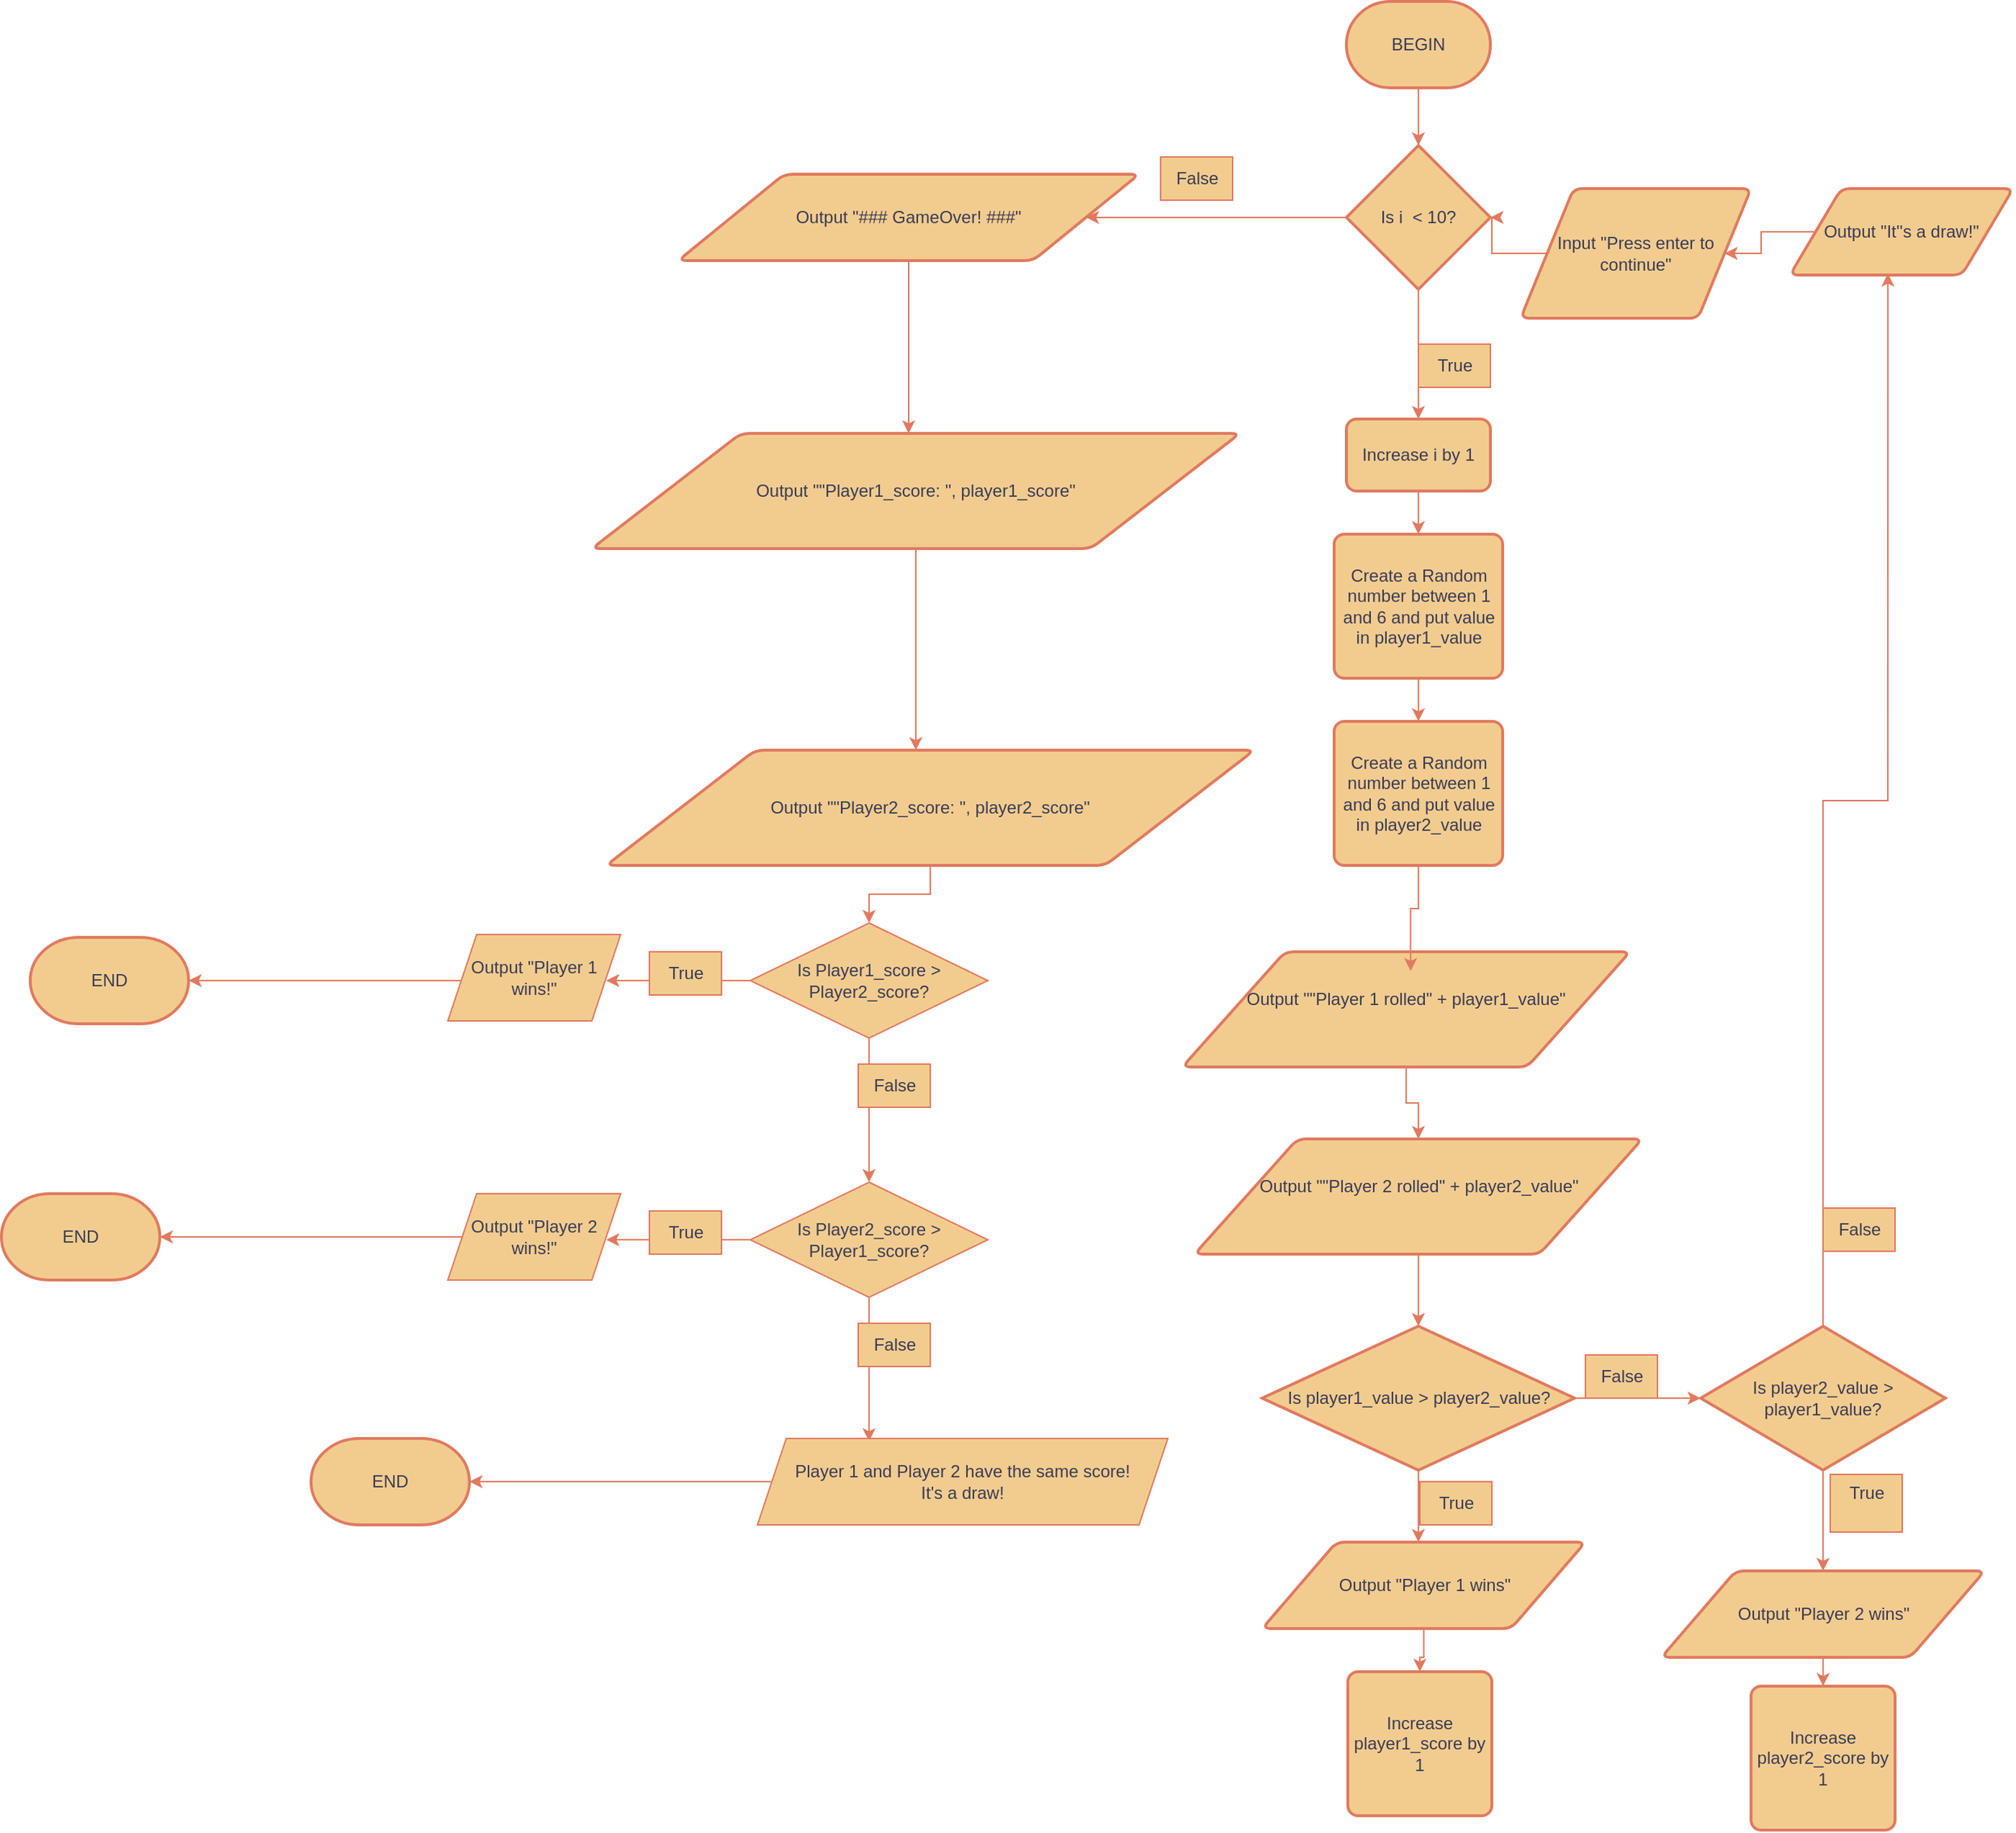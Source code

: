 <mxfile version="26.0.10">
  <diagram name="Page-1" id="tGh5VpC0TgsUZTne9GT4">
    <mxGraphModel dx="5266" dy="2109" grid="1" gridSize="10" guides="1" tooltips="1" connect="1" arrows="1" fold="1" page="1" pageScale="1" pageWidth="1169" pageHeight="827" math="0" shadow="0">
      <root>
        <mxCell id="0" />
        <mxCell id="1" parent="0" />
        <mxCell id="5wXg5iF7JHhOf3Hfwet5-2" style="edgeStyle=orthogonalEdgeStyle;rounded=0;orthogonalLoop=1;jettySize=auto;html=1;fillColor=#F2CC8F;strokeColor=#E07A5F;labelBackgroundColor=none;fontColor=default;" parent="1" source="5wXg5iF7JHhOf3Hfwet5-1" target="5wXg5iF7JHhOf3Hfwet5-3" edge="1">
          <mxGeometry relative="1" as="geometry">
            <mxPoint x="414" y="200" as="targetPoint" />
          </mxGeometry>
        </mxCell>
        <mxCell id="5wXg5iF7JHhOf3Hfwet5-1" value="BEGIN" style="strokeWidth=2;html=1;shape=mxgraph.flowchart.terminator;whiteSpace=wrap;fillColor=#F2CC8F;strokeColor=#E07A5F;labelBackgroundColor=none;fontColor=#393C56;" parent="1" vertex="1">
          <mxGeometry x="364" y="50" width="100" height="60" as="geometry" />
        </mxCell>
        <mxCell id="5wXg5iF7JHhOf3Hfwet5-4" style="edgeStyle=orthogonalEdgeStyle;rounded=0;orthogonalLoop=1;jettySize=auto;html=1;entryX=0.5;entryY=0;entryDx=0;entryDy=0;fillColor=#F2CC8F;strokeColor=#E07A5F;labelBackgroundColor=none;fontColor=default;" parent="1" source="5wXg5iF7JHhOf3Hfwet5-3" target="5wXg5iF7JHhOf3Hfwet5-201" edge="1">
          <mxGeometry relative="1" as="geometry">
            <mxPoint x="413" y="323.01" as="targetPoint" />
          </mxGeometry>
        </mxCell>
        <mxCell id="5wXg5iF7JHhOf3Hfwet5-210" style="edgeStyle=orthogonalEdgeStyle;rounded=0;orthogonalLoop=1;jettySize=auto;html=1;fillColor=#F2CC8F;strokeColor=#E07A5F;labelBackgroundColor=none;fontColor=default;" parent="1" source="5wXg5iF7JHhOf3Hfwet5-3" edge="1" target="5wXg5iF7JHhOf3Hfwet5-218">
          <mxGeometry relative="1" as="geometry">
            <mxPoint x="210" y="200" as="targetPoint" />
          </mxGeometry>
        </mxCell>
        <mxCell id="5wXg5iF7JHhOf3Hfwet5-3" value="Is i&amp;nbsp; &amp;lt; 10?" style="strokeWidth=2;html=1;shape=mxgraph.flowchart.decision;whiteSpace=wrap;fillColor=#F2CC8F;strokeColor=#E07A5F;labelBackgroundColor=none;fontColor=#393C56;" parent="1" vertex="1">
          <mxGeometry x="364" y="150" width="100" height="100" as="geometry" />
        </mxCell>
        <mxCell id="5wXg5iF7JHhOf3Hfwet5-7" style="edgeStyle=orthogonalEdgeStyle;rounded=0;orthogonalLoop=1;jettySize=auto;html=1;fillColor=#F2CC8F;strokeColor=#E07A5F;labelBackgroundColor=none;fontColor=default;" parent="1" source="5wXg5iF7JHhOf3Hfwet5-6" edge="1">
          <mxGeometry relative="1" as="geometry">
            <mxPoint x="414" y="550" as="targetPoint" />
          </mxGeometry>
        </mxCell>
        <mxCell id="5wXg5iF7JHhOf3Hfwet5-6" value="Create a Random number between 1 and 6 and put value in player1_value" style="rounded=1;whiteSpace=wrap;html=1;absoluteArcSize=1;arcSize=14;strokeWidth=2;fillColor=#F2CC8F;strokeColor=#E07A5F;labelBackgroundColor=none;fontColor=#393C56;" parent="1" vertex="1">
          <mxGeometry x="355.5" y="420" width="117" height="100" as="geometry" />
        </mxCell>
        <mxCell id="5wXg5iF7JHhOf3Hfwet5-8" value="Create a Random number between 1 and 6 and put value in player2_value" style="rounded=1;whiteSpace=wrap;html=1;absoluteArcSize=1;arcSize=14;strokeWidth=2;fillColor=#F2CC8F;strokeColor=#E07A5F;labelBackgroundColor=none;fontColor=#393C56;" parent="1" vertex="1">
          <mxGeometry x="355.5" y="550" width="117" height="100" as="geometry" />
        </mxCell>
        <mxCell id="5wXg5iF7JHhOf3Hfwet5-12" style="edgeStyle=orthogonalEdgeStyle;rounded=0;orthogonalLoop=1;jettySize=auto;html=1;fillColor=#F2CC8F;strokeColor=#E07A5F;labelBackgroundColor=none;fontColor=default;" parent="1" source="5wXg5iF7JHhOf3Hfwet5-9" target="5wXg5iF7JHhOf3Hfwet5-11" edge="1">
          <mxGeometry relative="1" as="geometry" />
        </mxCell>
        <mxCell id="5wXg5iF7JHhOf3Hfwet5-9" value="Output &quot;&quot;Player 1 rolled&quot; + player1_value&quot;&lt;div&gt;&lt;br&gt;&lt;/div&gt;" style="shape=parallelogram;html=1;strokeWidth=2;perimeter=parallelogramPerimeter;whiteSpace=wrap;rounded=1;arcSize=12;size=0.23;fillColor=#F2CC8F;strokeColor=#E07A5F;labelBackgroundColor=none;fontColor=#393C56;" parent="1" vertex="1">
          <mxGeometry x="250" y="710" width="311" height="80" as="geometry" />
        </mxCell>
        <mxCell id="5wXg5iF7JHhOf3Hfwet5-10" style="edgeStyle=orthogonalEdgeStyle;rounded=0;orthogonalLoop=1;jettySize=auto;html=1;entryX=0.51;entryY=0.167;entryDx=0;entryDy=0;entryPerimeter=0;fillColor=#F2CC8F;strokeColor=#E07A5F;labelBackgroundColor=none;fontColor=default;" parent="1" source="5wXg5iF7JHhOf3Hfwet5-8" target="5wXg5iF7JHhOf3Hfwet5-9" edge="1">
          <mxGeometry relative="1" as="geometry" />
        </mxCell>
        <mxCell id="5wXg5iF7JHhOf3Hfwet5-13" style="edgeStyle=orthogonalEdgeStyle;rounded=0;orthogonalLoop=1;jettySize=auto;html=1;fillColor=#F2CC8F;strokeColor=#E07A5F;labelBackgroundColor=none;fontColor=default;" parent="1" source="5wXg5iF7JHhOf3Hfwet5-11" target="5wXg5iF7JHhOf3Hfwet5-14" edge="1">
          <mxGeometry relative="1" as="geometry">
            <mxPoint x="414.0" y="1030" as="targetPoint" />
          </mxGeometry>
        </mxCell>
        <mxCell id="5wXg5iF7JHhOf3Hfwet5-11" value="Output &quot;&quot;Player 2 rolled&quot; + player2_value&quot;&lt;div&gt;&lt;br&gt;&lt;/div&gt;" style="shape=parallelogram;html=1;strokeWidth=2;perimeter=parallelogramPerimeter;whiteSpace=wrap;rounded=1;arcSize=12;size=0.23;fillColor=#F2CC8F;strokeColor=#E07A5F;labelBackgroundColor=none;fontColor=#393C56;" parent="1" vertex="1">
          <mxGeometry x="258.5" y="840" width="311" height="80" as="geometry" />
        </mxCell>
        <mxCell id="5wXg5iF7JHhOf3Hfwet5-15" style="edgeStyle=orthogonalEdgeStyle;rounded=0;orthogonalLoop=1;jettySize=auto;html=1;fillColor=#F2CC8F;strokeColor=#E07A5F;labelBackgroundColor=none;fontColor=default;" parent="1" source="5wXg5iF7JHhOf3Hfwet5-14" edge="1">
          <mxGeometry relative="1" as="geometry">
            <mxPoint x="414" y="1120" as="targetPoint" />
          </mxGeometry>
        </mxCell>
        <mxCell id="5wXg5iF7JHhOf3Hfwet5-190" style="edgeStyle=orthogonalEdgeStyle;rounded=0;orthogonalLoop=1;jettySize=auto;html=1;fillColor=#F2CC8F;strokeColor=#E07A5F;labelBackgroundColor=none;fontColor=default;" parent="1" source="5wXg5iF7JHhOf3Hfwet5-14" edge="1">
          <mxGeometry relative="1" as="geometry">
            <mxPoint x="610" y="1020" as="targetPoint" />
          </mxGeometry>
        </mxCell>
        <mxCell id="5wXg5iF7JHhOf3Hfwet5-14" value="Is player1_value &amp;gt; player2_value?" style="strokeWidth=2;html=1;shape=mxgraph.flowchart.decision;whiteSpace=wrap;fillColor=#F2CC8F;strokeColor=#E07A5F;labelBackgroundColor=none;fontColor=#393C56;" parent="1" vertex="1">
          <mxGeometry x="305.5" y="970" width="217" height="100" as="geometry" />
        </mxCell>
        <mxCell id="5wXg5iF7JHhOf3Hfwet5-186" value="True" style="text;html=1;align=center;verticalAlign=middle;resizable=0;points=[];autosize=1;strokeColor=#E07A5F;fillColor=#F2CC8F;labelBackgroundColor=none;fontColor=#393C56;" parent="1" vertex="1">
          <mxGeometry x="415" y="1078" width="50" height="30" as="geometry" />
        </mxCell>
        <mxCell id="5wXg5iF7JHhOf3Hfwet5-189" style="edgeStyle=orthogonalEdgeStyle;rounded=0;orthogonalLoop=1;jettySize=auto;html=1;fillColor=#F2CC8F;strokeColor=#E07A5F;labelBackgroundColor=none;fontColor=default;" parent="1" source="5wXg5iF7JHhOf3Hfwet5-187" target="5wXg5iF7JHhOf3Hfwet5-188" edge="1">
          <mxGeometry relative="1" as="geometry" />
        </mxCell>
        <mxCell id="5wXg5iF7JHhOf3Hfwet5-187" value="Output &quot;Player 1 wins&quot;" style="shape=parallelogram;html=1;strokeWidth=2;perimeter=parallelogramPerimeter;whiteSpace=wrap;rounded=1;arcSize=12;size=0.23;fillColor=#F2CC8F;strokeColor=#E07A5F;labelBackgroundColor=none;fontColor=#393C56;" parent="1" vertex="1">
          <mxGeometry x="305.5" y="1120" width="224.5" height="60" as="geometry" />
        </mxCell>
        <mxCell id="5wXg5iF7JHhOf3Hfwet5-188" value="Increase player1_score by 1" style="rounded=1;whiteSpace=wrap;html=1;absoluteArcSize=1;arcSize=14;strokeWidth=2;fillColor=#F2CC8F;strokeColor=#E07A5F;labelBackgroundColor=none;fontColor=#393C56;" parent="1" vertex="1">
          <mxGeometry x="365" y="1210" width="100" height="100" as="geometry" />
        </mxCell>
        <mxCell id="5wXg5iF7JHhOf3Hfwet5-191" value="False" style="text;html=1;align=center;verticalAlign=middle;resizable=0;points=[];autosize=1;strokeColor=#E07A5F;fillColor=#F2CC8F;labelBackgroundColor=none;fontColor=#393C56;" parent="1" vertex="1">
          <mxGeometry x="530" y="990" width="50" height="30" as="geometry" />
        </mxCell>
        <mxCell id="5wXg5iF7JHhOf3Hfwet5-193" style="edgeStyle=orthogonalEdgeStyle;rounded=0;orthogonalLoop=1;jettySize=auto;html=1;fillColor=#F2CC8F;strokeColor=#E07A5F;labelBackgroundColor=none;fontColor=default;" parent="1" source="5wXg5iF7JHhOf3Hfwet5-192" edge="1">
          <mxGeometry relative="1" as="geometry">
            <mxPoint x="695" y="1140" as="targetPoint" />
          </mxGeometry>
        </mxCell>
        <mxCell id="5wXg5iF7JHhOf3Hfwet5-198" style="edgeStyle=orthogonalEdgeStyle;rounded=0;orthogonalLoop=1;jettySize=auto;html=1;entryX=0.439;entryY=0.983;entryDx=0;entryDy=0;entryPerimeter=0;fillColor=#F2CC8F;strokeColor=#E07A5F;labelBackgroundColor=none;fontColor=default;" parent="1" source="5wXg5iF7JHhOf3Hfwet5-192" target="5wXg5iF7JHhOf3Hfwet5-200" edge="1">
          <mxGeometry relative="1" as="geometry">
            <mxPoint x="695" y="850" as="targetPoint" />
          </mxGeometry>
        </mxCell>
        <mxCell id="5wXg5iF7JHhOf3Hfwet5-192" value="Is player2_value &amp;gt; player1_value?" style="strokeWidth=2;html=1;shape=mxgraph.flowchart.decision;whiteSpace=wrap;fillColor=#F2CC8F;strokeColor=#E07A5F;labelBackgroundColor=none;fontColor=#393C56;" parent="1" vertex="1">
          <mxGeometry x="610" y="970" width="170" height="100" as="geometry" />
        </mxCell>
        <mxCell id="5wXg5iF7JHhOf3Hfwet5-194" value="True&lt;div&gt;&lt;br&gt;&lt;/div&gt;" style="text;html=1;align=center;verticalAlign=middle;resizable=0;points=[];autosize=1;strokeColor=#E07A5F;fillColor=#F2CC8F;labelBackgroundColor=none;fontColor=#393C56;" parent="1" vertex="1">
          <mxGeometry x="700" y="1073" width="50" height="40" as="geometry" />
        </mxCell>
        <mxCell id="5wXg5iF7JHhOf3Hfwet5-197" style="edgeStyle=orthogonalEdgeStyle;rounded=0;orthogonalLoop=1;jettySize=auto;html=1;fillColor=#F2CC8F;strokeColor=#E07A5F;labelBackgroundColor=none;fontColor=default;" parent="1" source="5wXg5iF7JHhOf3Hfwet5-195" target="5wXg5iF7JHhOf3Hfwet5-196" edge="1">
          <mxGeometry relative="1" as="geometry" />
        </mxCell>
        <mxCell id="5wXg5iF7JHhOf3Hfwet5-195" value="Output &quot;Player 2 wins&quot;" style="shape=parallelogram;html=1;strokeWidth=2;perimeter=parallelogramPerimeter;whiteSpace=wrap;rounded=1;arcSize=12;size=0.23;fillColor=#F2CC8F;strokeColor=#E07A5F;labelBackgroundColor=none;fontColor=#393C56;" parent="1" vertex="1">
          <mxGeometry x="582.75" y="1140" width="224.5" height="60" as="geometry" />
        </mxCell>
        <mxCell id="5wXg5iF7JHhOf3Hfwet5-196" value="Increase player2_score by 1" style="rounded=1;whiteSpace=wrap;html=1;absoluteArcSize=1;arcSize=14;strokeWidth=2;fillColor=#F2CC8F;strokeColor=#E07A5F;labelBackgroundColor=none;fontColor=#393C56;" parent="1" vertex="1">
          <mxGeometry x="645" y="1220" width="100" height="100" as="geometry" />
        </mxCell>
        <mxCell id="5wXg5iF7JHhOf3Hfwet5-199" value="False" style="text;html=1;align=center;verticalAlign=middle;resizable=0;points=[];autosize=1;strokeColor=#E07A5F;fillColor=#F2CC8F;labelBackgroundColor=none;fontColor=#393C56;" parent="1" vertex="1">
          <mxGeometry x="695" y="888" width="50" height="30" as="geometry" />
        </mxCell>
        <mxCell id="5wXg5iF7JHhOf3Hfwet5-214" style="edgeStyle=orthogonalEdgeStyle;rounded=0;orthogonalLoop=1;jettySize=auto;html=1;fillColor=#F2CC8F;strokeColor=#E07A5F;labelBackgroundColor=none;fontColor=default;" parent="1" source="5wXg5iF7JHhOf3Hfwet5-200" target="5wXg5iF7JHhOf3Hfwet5-213" edge="1">
          <mxGeometry relative="1" as="geometry" />
        </mxCell>
        <mxCell id="5wXg5iF7JHhOf3Hfwet5-200" value="Output &quot;It&#39;&#39;s a draw!&quot;" style="shape=parallelogram;html=1;strokeWidth=2;perimeter=parallelogramPerimeter;whiteSpace=wrap;rounded=1;arcSize=12;size=0.23;fillColor=#F2CC8F;strokeColor=#E07A5F;labelBackgroundColor=none;fontColor=#393C56;" parent="1" vertex="1">
          <mxGeometry x="672" y="180" width="155" height="60" as="geometry" />
        </mxCell>
        <mxCell id="5wXg5iF7JHhOf3Hfwet5-204" style="edgeStyle=orthogonalEdgeStyle;rounded=0;orthogonalLoop=1;jettySize=auto;html=1;fillColor=#F2CC8F;strokeColor=#E07A5F;labelBackgroundColor=none;fontColor=default;" parent="1" source="5wXg5iF7JHhOf3Hfwet5-201" target="5wXg5iF7JHhOf3Hfwet5-6" edge="1">
          <mxGeometry relative="1" as="geometry" />
        </mxCell>
        <mxCell id="5wXg5iF7JHhOf3Hfwet5-201" value="Increase i by 1" style="rounded=1;whiteSpace=wrap;html=1;absoluteArcSize=1;arcSize=14;strokeWidth=2;fillColor=#F2CC8F;strokeColor=#E07A5F;labelBackgroundColor=none;fontColor=#393C56;" parent="1" vertex="1">
          <mxGeometry x="364" y="340" width="100" height="50" as="geometry" />
        </mxCell>
        <mxCell id="5wXg5iF7JHhOf3Hfwet5-203" value="True" style="text;html=1;align=center;verticalAlign=middle;resizable=0;points=[];autosize=1;strokeColor=#E07A5F;fillColor=#F2CC8F;labelBackgroundColor=none;fontColor=#393C56;" parent="1" vertex="1">
          <mxGeometry x="414" y="288" width="50" height="30" as="geometry" />
        </mxCell>
        <mxCell id="5wXg5iF7JHhOf3Hfwet5-211" value="False" style="text;html=1;align=center;verticalAlign=middle;resizable=0;points=[];autosize=1;strokeColor=#E07A5F;fillColor=#F2CC8F;labelBackgroundColor=none;fontColor=#393C56;" parent="1" vertex="1">
          <mxGeometry x="235" y="158" width="50" height="30" as="geometry" />
        </mxCell>
        <mxCell id="5wXg5iF7JHhOf3Hfwet5-217" value="" style="edgeStyle=orthogonalEdgeStyle;rounded=0;orthogonalLoop=1;jettySize=auto;html=1;fillColor=#F2CC8F;strokeColor=#E07A5F;labelBackgroundColor=none;fontColor=default;" parent="1" source="5wXg5iF7JHhOf3Hfwet5-213" target="5wXg5iF7JHhOf3Hfwet5-3" edge="1">
          <mxGeometry relative="1" as="geometry" />
        </mxCell>
        <mxCell id="5wXg5iF7JHhOf3Hfwet5-213" value="Input &quot;Press enter to continue&quot;" style="shape=parallelogram;html=1;strokeWidth=2;perimeter=parallelogramPerimeter;whiteSpace=wrap;rounded=1;arcSize=12;size=0.23;fillColor=#F2CC8F;strokeColor=#E07A5F;labelBackgroundColor=none;fontColor=#393C56;" parent="1" vertex="1">
          <mxGeometry x="485" y="180" width="160" height="90" as="geometry" />
        </mxCell>
        <mxCell id="5wXg5iF7JHhOf3Hfwet5-219" style="edgeStyle=orthogonalEdgeStyle;rounded=0;orthogonalLoop=1;jettySize=auto;html=1;fillColor=#F2CC8F;strokeColor=#E07A5F;labelBackgroundColor=none;fontColor=default;" parent="1" source="5wXg5iF7JHhOf3Hfwet5-218" edge="1">
          <mxGeometry relative="1" as="geometry">
            <mxPoint x="60" y="350" as="targetPoint" />
          </mxGeometry>
        </mxCell>
        <mxCell id="5wXg5iF7JHhOf3Hfwet5-218" value="Output &quot;### GameOver! ###&quot;" style="shape=parallelogram;html=1;strokeWidth=2;perimeter=parallelogramPerimeter;whiteSpace=wrap;rounded=1;arcSize=12;size=0.23;fillColor=#F2CC8F;strokeColor=#E07A5F;labelBackgroundColor=none;fontColor=#393C56;" parent="1" vertex="1">
          <mxGeometry x="-100" y="170" width="320" height="60" as="geometry" />
        </mxCell>
        <mxCell id="5wXg5iF7JHhOf3Hfwet5-221" style="edgeStyle=orthogonalEdgeStyle;rounded=0;orthogonalLoop=1;jettySize=auto;html=1;fillColor=#F2CC8F;strokeColor=#E07A5F;labelBackgroundColor=none;fontColor=default;" parent="1" source="5wXg5iF7JHhOf3Hfwet5-220" edge="1">
          <mxGeometry relative="1" as="geometry">
            <mxPoint x="65" y="570" as="targetPoint" />
          </mxGeometry>
        </mxCell>
        <mxCell id="5wXg5iF7JHhOf3Hfwet5-220" value="Output &quot;&quot;Player1_score: &quot;, player1_score&quot;" style="shape=parallelogram;html=1;strokeWidth=2;perimeter=parallelogramPerimeter;whiteSpace=wrap;rounded=1;arcSize=12;size=0.23;fillColor=#F2CC8F;strokeColor=#E07A5F;labelBackgroundColor=none;fontColor=#393C56;" parent="1" vertex="1">
          <mxGeometry x="-160" y="350" width="450" height="80" as="geometry" />
        </mxCell>
        <mxCell id="WBzinSa78rvJCXBgX5P1-1" style="edgeStyle=orthogonalEdgeStyle;rounded=0;orthogonalLoop=1;jettySize=auto;html=1;fillColor=#F2CC8F;strokeColor=#E07A5F;labelBackgroundColor=none;fontColor=default;" edge="1" parent="1" source="5wXg5iF7JHhOf3Hfwet5-222" target="WBzinSa78rvJCXBgX5P1-2">
          <mxGeometry relative="1" as="geometry">
            <mxPoint x="75" y="730" as="targetPoint" />
          </mxGeometry>
        </mxCell>
        <mxCell id="5wXg5iF7JHhOf3Hfwet5-222" value="Output &quot;&quot;Player2_score: &quot;, player2_score&quot;" style="shape=parallelogram;html=1;strokeWidth=2;perimeter=parallelogramPerimeter;whiteSpace=wrap;rounded=1;arcSize=12;size=0.23;fillColor=#F2CC8F;strokeColor=#E07A5F;labelBackgroundColor=none;fontColor=#393C56;" parent="1" vertex="1">
          <mxGeometry x="-150" y="570" width="450" height="80" as="geometry" />
        </mxCell>
        <mxCell id="WBzinSa78rvJCXBgX5P1-3" style="edgeStyle=orthogonalEdgeStyle;rounded=0;orthogonalLoop=1;jettySize=auto;html=1;fillColor=#F2CC8F;strokeColor=#E07A5F;labelBackgroundColor=none;fontColor=default;" edge="1" parent="1" source="WBzinSa78rvJCXBgX5P1-2">
          <mxGeometry relative="1" as="geometry">
            <mxPoint x="32.5" y="870" as="targetPoint" />
          </mxGeometry>
        </mxCell>
        <mxCell id="WBzinSa78rvJCXBgX5P1-4" style="edgeStyle=orthogonalEdgeStyle;rounded=0;orthogonalLoop=1;jettySize=auto;html=1;fillColor=#F2CC8F;strokeColor=#E07A5F;labelBackgroundColor=none;fontColor=default;" edge="1" parent="1" source="WBzinSa78rvJCXBgX5P1-2">
          <mxGeometry relative="1" as="geometry">
            <mxPoint x="-150" y="730" as="targetPoint" />
          </mxGeometry>
        </mxCell>
        <mxCell id="WBzinSa78rvJCXBgX5P1-2" value="Is Player1_score &amp;gt;&lt;div&gt;Player2_score?&lt;/div&gt;" style="rhombus;whiteSpace=wrap;html=1;fillColor=#F2CC8F;strokeColor=#E07A5F;labelBackgroundColor=none;fontColor=#393C56;" vertex="1" parent="1">
          <mxGeometry x="-50" y="690" width="165" height="80" as="geometry" />
        </mxCell>
        <mxCell id="WBzinSa78rvJCXBgX5P1-5" value="True" style="text;html=1;align=center;verticalAlign=middle;resizable=0;points=[];autosize=1;strokeColor=#E07A5F;fillColor=#F2CC8F;labelBackgroundColor=none;fontColor=#393C56;" vertex="1" parent="1">
          <mxGeometry x="-120" y="710" width="50" height="30" as="geometry" />
        </mxCell>
        <mxCell id="WBzinSa78rvJCXBgX5P1-6" value="False" style="text;html=1;align=center;verticalAlign=middle;resizable=0;points=[];autosize=1;strokeColor=#E07A5F;fillColor=#F2CC8F;labelBackgroundColor=none;fontColor=#393C56;" vertex="1" parent="1">
          <mxGeometry x="25" y="788" width="50" height="30" as="geometry" />
        </mxCell>
        <mxCell id="WBzinSa78rvJCXBgX5P1-8" style="edgeStyle=orthogonalEdgeStyle;rounded=0;orthogonalLoop=1;jettySize=auto;html=1;fillColor=#F2CC8F;strokeColor=#E07A5F;labelBackgroundColor=none;fontColor=default;" edge="1" parent="1">
          <mxGeometry relative="1" as="geometry">
            <mxPoint x="-440.0" y="730" as="targetPoint" />
            <mxPoint x="-230" y="730.0" as="sourcePoint" />
          </mxGeometry>
        </mxCell>
        <mxCell id="WBzinSa78rvJCXBgX5P1-7" value="Output &quot;Player 1 wins!&quot;" style="shape=parallelogram;perimeter=parallelogramPerimeter;whiteSpace=wrap;html=1;fixedSize=1;fillColor=#F2CC8F;strokeColor=#E07A5F;labelBackgroundColor=none;fontColor=#393C56;" vertex="1" parent="1">
          <mxGeometry x="-260" y="698" width="120" height="60" as="geometry" />
        </mxCell>
        <mxCell id="WBzinSa78rvJCXBgX5P1-10" value="END" style="strokeWidth=2;html=1;shape=mxgraph.flowchart.terminator;whiteSpace=wrap;fillColor=#F2CC8F;strokeColor=#E07A5F;labelBackgroundColor=none;fontColor=#393C56;" vertex="1" parent="1">
          <mxGeometry x="-550" y="700" width="110" height="60" as="geometry" />
        </mxCell>
        <mxCell id="WBzinSa78rvJCXBgX5P1-12" style="edgeStyle=orthogonalEdgeStyle;rounded=0;orthogonalLoop=1;jettySize=auto;html=1;fillColor=#F2CC8F;strokeColor=#E07A5F;labelBackgroundColor=none;fontColor=default;" edge="1" parent="1" source="WBzinSa78rvJCXBgX5P1-14">
          <mxGeometry relative="1" as="geometry">
            <mxPoint x="32.5" y="1050" as="targetPoint" />
          </mxGeometry>
        </mxCell>
        <mxCell id="WBzinSa78rvJCXBgX5P1-13" style="edgeStyle=orthogonalEdgeStyle;rounded=0;orthogonalLoop=1;jettySize=auto;html=1;fillColor=#F2CC8F;strokeColor=#E07A5F;labelBackgroundColor=none;fontColor=default;" edge="1" parent="1" source="WBzinSa78rvJCXBgX5P1-14">
          <mxGeometry relative="1" as="geometry">
            <mxPoint x="-150" y="910" as="targetPoint" />
          </mxGeometry>
        </mxCell>
        <mxCell id="WBzinSa78rvJCXBgX5P1-14" value="Is Player2_score &amp;gt;&lt;div&gt;Player1_score?&lt;/div&gt;" style="rhombus;whiteSpace=wrap;html=1;fillColor=#F2CC8F;strokeColor=#E07A5F;labelBackgroundColor=none;fontColor=#393C56;" vertex="1" parent="1">
          <mxGeometry x="-50" y="870" width="165" height="80" as="geometry" />
        </mxCell>
        <mxCell id="WBzinSa78rvJCXBgX5P1-15" value="True" style="text;html=1;align=center;verticalAlign=middle;resizable=0;points=[];autosize=1;strokeColor=#E07A5F;fillColor=#F2CC8F;labelBackgroundColor=none;fontColor=#393C56;" vertex="1" parent="1">
          <mxGeometry x="-120" y="890" width="50" height="30" as="geometry" />
        </mxCell>
        <mxCell id="WBzinSa78rvJCXBgX5P1-16" value="False" style="text;html=1;align=center;verticalAlign=middle;resizable=0;points=[];autosize=1;strokeColor=#E07A5F;fillColor=#F2CC8F;labelBackgroundColor=none;fontColor=#393C56;" vertex="1" parent="1">
          <mxGeometry x="25" y="968" width="50" height="30" as="geometry" />
        </mxCell>
        <mxCell id="WBzinSa78rvJCXBgX5P1-17" style="edgeStyle=orthogonalEdgeStyle;rounded=0;orthogonalLoop=1;jettySize=auto;html=1;fillColor=#F2CC8F;strokeColor=#E07A5F;labelBackgroundColor=none;fontColor=default;" edge="1" parent="1" source="WBzinSa78rvJCXBgX5P1-18">
          <mxGeometry relative="1" as="geometry">
            <mxPoint x="-460.0" y="908" as="targetPoint" />
          </mxGeometry>
        </mxCell>
        <mxCell id="WBzinSa78rvJCXBgX5P1-18" value="Output &quot;Player 2 wins!&quot;" style="shape=parallelogram;perimeter=parallelogramPerimeter;whiteSpace=wrap;html=1;fixedSize=1;fillColor=#F2CC8F;strokeColor=#E07A5F;labelBackgroundColor=none;fontColor=#393C56;" vertex="1" parent="1">
          <mxGeometry x="-260" y="878" width="120" height="60" as="geometry" />
        </mxCell>
        <mxCell id="WBzinSa78rvJCXBgX5P1-19" value="END" style="strokeWidth=2;html=1;shape=mxgraph.flowchart.terminator;whiteSpace=wrap;fillColor=#F2CC8F;strokeColor=#E07A5F;labelBackgroundColor=none;fontColor=#393C56;" vertex="1" parent="1">
          <mxGeometry x="-570" y="878" width="110" height="60" as="geometry" />
        </mxCell>
        <mxCell id="WBzinSa78rvJCXBgX5P1-30" style="edgeStyle=orthogonalEdgeStyle;rounded=0;orthogonalLoop=1;jettySize=auto;html=1;fillColor=#F2CC8F;strokeColor=#E07A5F;labelBackgroundColor=none;fontColor=default;" edge="1" parent="1" source="WBzinSa78rvJCXBgX5P1-31">
          <mxGeometry relative="1" as="geometry">
            <mxPoint x="-245.0" y="1078" as="targetPoint" />
          </mxGeometry>
        </mxCell>
        <mxCell id="WBzinSa78rvJCXBgX5P1-31" value="Player 1 and Player 2 have the same score!&lt;div&gt;It&#39;s a draw!&lt;/div&gt;" style="shape=parallelogram;perimeter=parallelogramPerimeter;whiteSpace=wrap;html=1;fixedSize=1;fillColor=#F2CC8F;strokeColor=#E07A5F;labelBackgroundColor=none;fontColor=#393C56;" vertex="1" parent="1">
          <mxGeometry x="-45" y="1048" width="285" height="60" as="geometry" />
        </mxCell>
        <mxCell id="WBzinSa78rvJCXBgX5P1-32" value="END" style="strokeWidth=2;html=1;shape=mxgraph.flowchart.terminator;whiteSpace=wrap;fillColor=#F2CC8F;strokeColor=#E07A5F;labelBackgroundColor=none;fontColor=#393C56;" vertex="1" parent="1">
          <mxGeometry x="-355" y="1048" width="110" height="60" as="geometry" />
        </mxCell>
      </root>
    </mxGraphModel>
  </diagram>
</mxfile>
